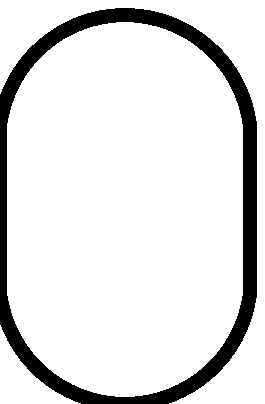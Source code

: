 beginfig(0)
z1 = (0, 40);
z2 = (0, 100);

z3 = (45, 140);
z4 = (90, 100);

z5 = (90, 40);
z6 = (45, 0);

pickup pencircle scaled 5pt;
%pickup pensquare xscaled 20pt yscaled 5pt rotated 45;
draw z1--z2..z3..z4--z5..z6..z1;

endfig;


beginfig(4)
z1 = (50, 140);
z2 = (0, 50);
z3 = (90, 50);

z4 = (70, 90);
z5 = (70, 0);

pickup pencircle scaled 5pt;
draw z1--z2--z3;
draw z4--z5;

endfig;
end
